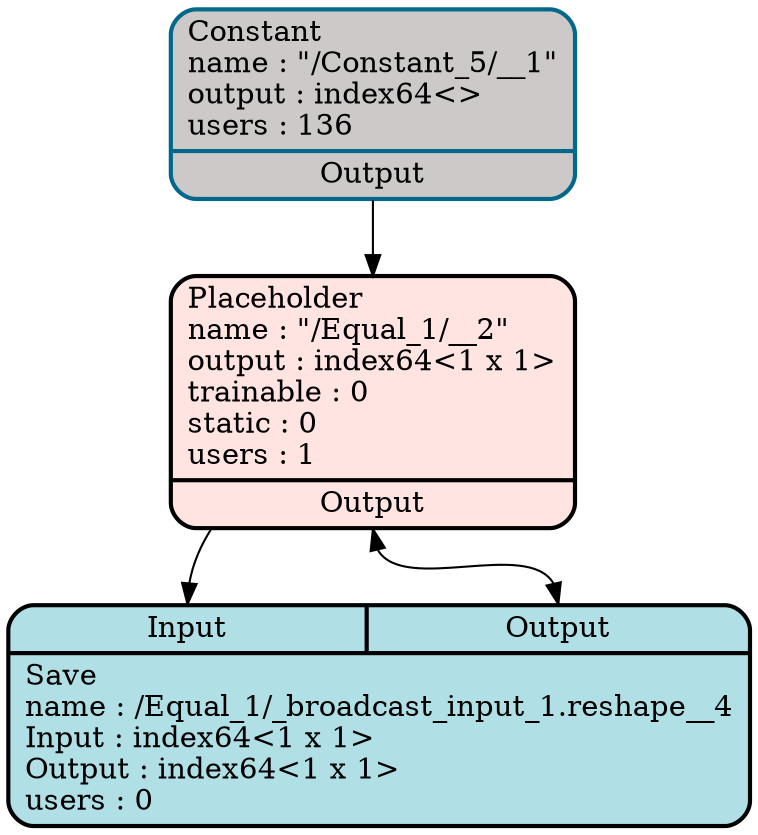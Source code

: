 digraph DAG {
	rankdir=TB;
"/Equal_1/__4" [
	label = "{{<Input>Input|<Output>Output}|{Save\lname : /Equal_1/_broadcast_input_1.reshape__4\lInput : index64\<1 x 1\>\lOutput : index64\<1 x 1\>\lusers : 0\l}}"
	shape = "record"
	style="filled,rounded"
	fillcolor=PowderBlue
penwidth = 2];

"/Equal_1/__2" [
	label = "{{<Input>Input}|{Reshape\lname : /Equal_1/_broadcast_input_1.reshape__2\lInput : index64\<\>\lDims : [1, 1]\lusers : 1\lResult : index64\<1 x 1\>\l}|{<Result>Result}}"
	shape = "record"
	style="filled,rounded"
	fillcolor=Yellow2
penwidth = 2];

"/Constant_5/__1" [
	label = "{{Constant\lname : \"/Constant_5/__1\"\loutput : index64\<\>\lusers : 136\l}|{<Output>Output}}"
	shape = "record"
	style="filled,rounded"
	fillcolor=Snow3 color=DeepSkyBlue4
penwidth = 2];

"/Equal_1/__2" [
	label = "{{Placeholder\lname : \"/Equal_1/__2\"\loutput : index64\<1 x 1\>\ltrainable : 0\lstatic : 0\lusers : 1\l}|{<Output>Output}}"
	shape = "record"
	style="filled,rounded"
	fillcolor=MistyRose1
penwidth = 2];

"/Equal_1/__2" :"Output"  -> "/Equal_1/__4" :"Output"  [dir="both"];
"/Constant_5/__1" :"Output"  -> "/Equal_1/__2" :"Input" ;
"/Equal_1/__2" :"Result"  -> "/Equal_1/__4" :"Input" ;
}